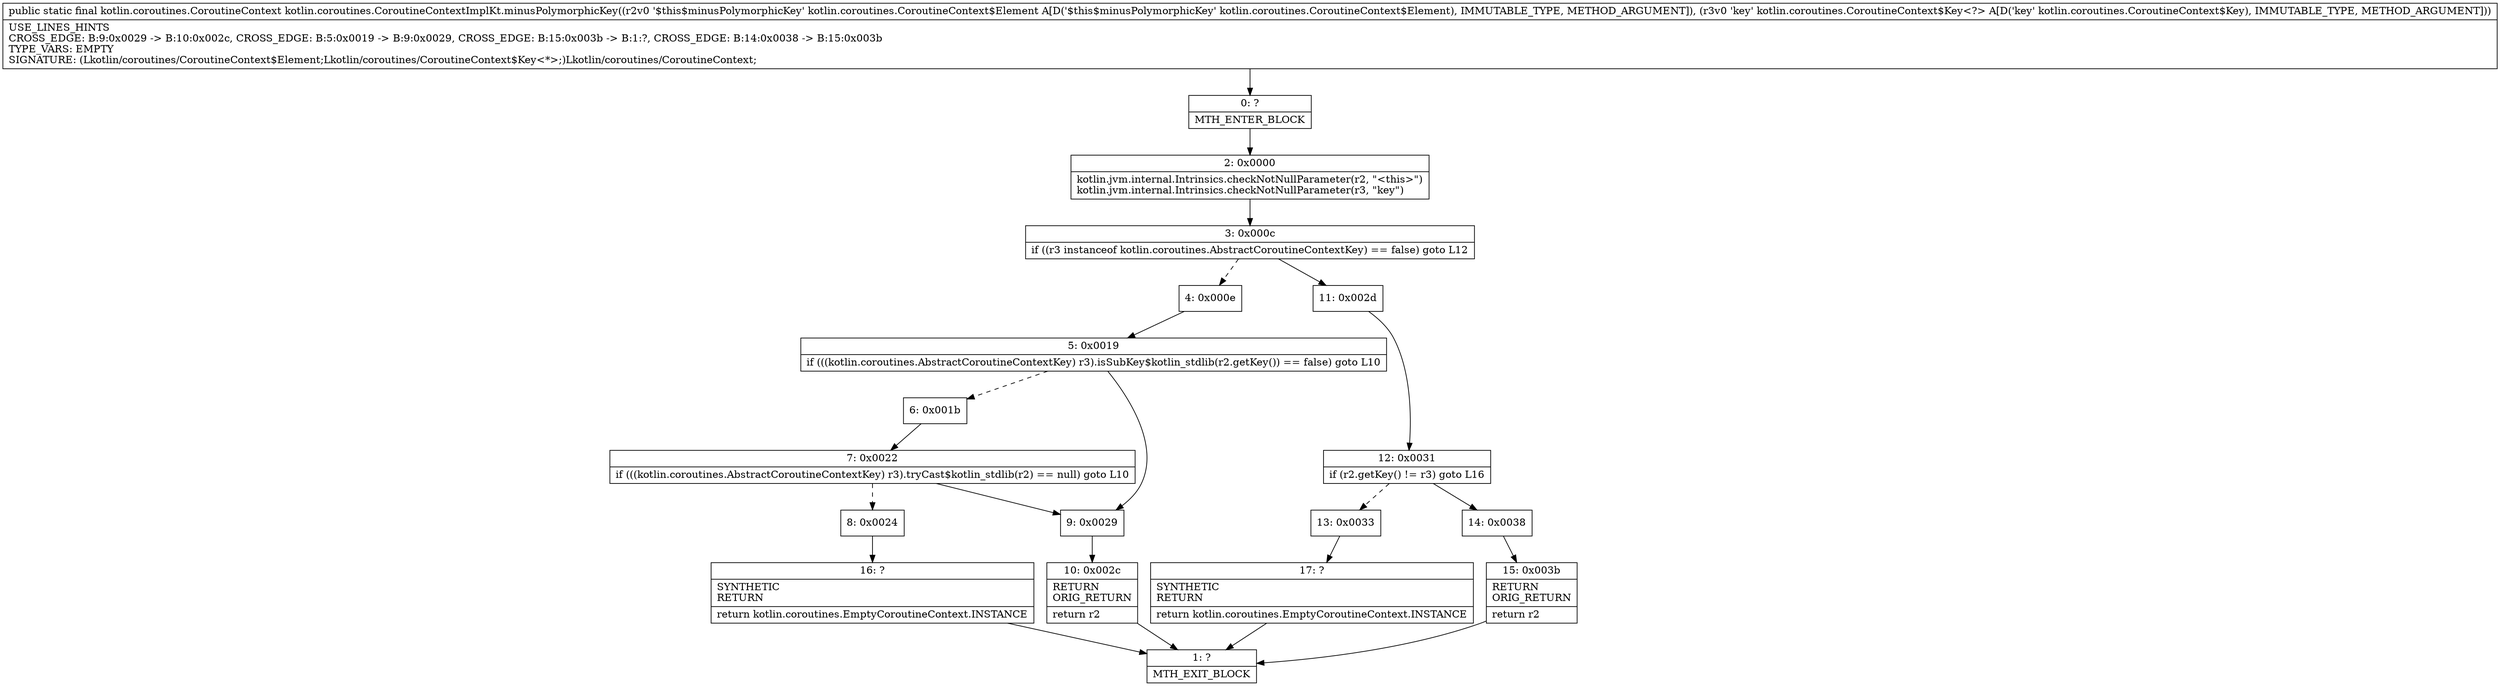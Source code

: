 digraph "CFG forkotlin.coroutines.CoroutineContextImplKt.minusPolymorphicKey(Lkotlin\/coroutines\/CoroutineContext$Element;Lkotlin\/coroutines\/CoroutineContext$Key;)Lkotlin\/coroutines\/CoroutineContext;" {
Node_0 [shape=record,label="{0\:\ ?|MTH_ENTER_BLOCK\l}"];
Node_2 [shape=record,label="{2\:\ 0x0000|kotlin.jvm.internal.Intrinsics.checkNotNullParameter(r2, \"\<this\>\")\lkotlin.jvm.internal.Intrinsics.checkNotNullParameter(r3, \"key\")\l}"];
Node_3 [shape=record,label="{3\:\ 0x000c|if ((r3 instanceof kotlin.coroutines.AbstractCoroutineContextKey) == false) goto L12\l}"];
Node_4 [shape=record,label="{4\:\ 0x000e}"];
Node_5 [shape=record,label="{5\:\ 0x0019|if (((kotlin.coroutines.AbstractCoroutineContextKey) r3).isSubKey$kotlin_stdlib(r2.getKey()) == false) goto L10\l}"];
Node_6 [shape=record,label="{6\:\ 0x001b}"];
Node_7 [shape=record,label="{7\:\ 0x0022|if (((kotlin.coroutines.AbstractCoroutineContextKey) r3).tryCast$kotlin_stdlib(r2) == null) goto L10\l}"];
Node_8 [shape=record,label="{8\:\ 0x0024}"];
Node_16 [shape=record,label="{16\:\ ?|SYNTHETIC\lRETURN\l|return kotlin.coroutines.EmptyCoroutineContext.INSTANCE\l}"];
Node_1 [shape=record,label="{1\:\ ?|MTH_EXIT_BLOCK\l}"];
Node_9 [shape=record,label="{9\:\ 0x0029}"];
Node_10 [shape=record,label="{10\:\ 0x002c|RETURN\lORIG_RETURN\l|return r2\l}"];
Node_11 [shape=record,label="{11\:\ 0x002d}"];
Node_12 [shape=record,label="{12\:\ 0x0031|if (r2.getKey() != r3) goto L16\l}"];
Node_13 [shape=record,label="{13\:\ 0x0033}"];
Node_17 [shape=record,label="{17\:\ ?|SYNTHETIC\lRETURN\l|return kotlin.coroutines.EmptyCoroutineContext.INSTANCE\l}"];
Node_14 [shape=record,label="{14\:\ 0x0038}"];
Node_15 [shape=record,label="{15\:\ 0x003b|RETURN\lORIG_RETURN\l|return r2\l}"];
MethodNode[shape=record,label="{public static final kotlin.coroutines.CoroutineContext kotlin.coroutines.CoroutineContextImplKt.minusPolymorphicKey((r2v0 '$this$minusPolymorphicKey' kotlin.coroutines.CoroutineContext$Element A[D('$this$minusPolymorphicKey' kotlin.coroutines.CoroutineContext$Element), IMMUTABLE_TYPE, METHOD_ARGUMENT]), (r3v0 'key' kotlin.coroutines.CoroutineContext$Key\<?\> A[D('key' kotlin.coroutines.CoroutineContext$Key), IMMUTABLE_TYPE, METHOD_ARGUMENT]))  | USE_LINES_HINTS\lCROSS_EDGE: B:9:0x0029 \-\> B:10:0x002c, CROSS_EDGE: B:5:0x0019 \-\> B:9:0x0029, CROSS_EDGE: B:15:0x003b \-\> B:1:?, CROSS_EDGE: B:14:0x0038 \-\> B:15:0x003b\lTYPE_VARS: EMPTY\lSIGNATURE: (Lkotlin\/coroutines\/CoroutineContext$Element;Lkotlin\/coroutines\/CoroutineContext$Key\<*\>;)Lkotlin\/coroutines\/CoroutineContext;\l}"];
MethodNode -> Node_0;Node_0 -> Node_2;
Node_2 -> Node_3;
Node_3 -> Node_4[style=dashed];
Node_3 -> Node_11;
Node_4 -> Node_5;
Node_5 -> Node_6[style=dashed];
Node_5 -> Node_9;
Node_6 -> Node_7;
Node_7 -> Node_8[style=dashed];
Node_7 -> Node_9;
Node_8 -> Node_16;
Node_16 -> Node_1;
Node_9 -> Node_10;
Node_10 -> Node_1;
Node_11 -> Node_12;
Node_12 -> Node_13[style=dashed];
Node_12 -> Node_14;
Node_13 -> Node_17;
Node_17 -> Node_1;
Node_14 -> Node_15;
Node_15 -> Node_1;
}

